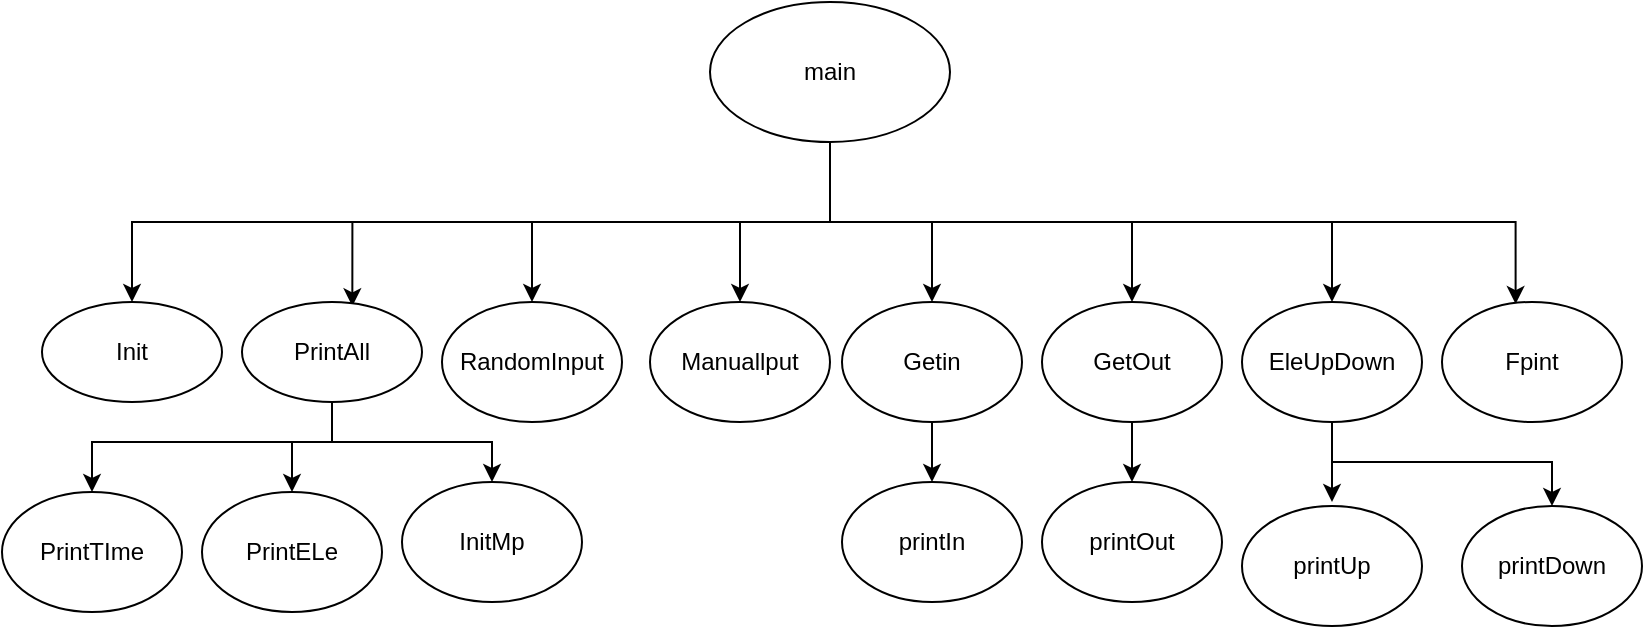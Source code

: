 <mxfile version="13.10.0" type="embed">
    <diagram id="3vb6vjbrY0kUY57BfumX" name="第 1 页">
        <mxGraphModel dx="874" dy="408" grid="1" gridSize="10" guides="1" tooltips="1" connect="1" arrows="1" fold="1" page="1" pageScale="1" pageWidth="827" pageHeight="583" math="0" shadow="0">
            <root>
                <mxCell id="0"/>
                <mxCell id="1" parent="0"/>
                <mxCell id="6" style="edgeStyle=orthogonalEdgeStyle;rounded=0;orthogonalLoop=1;jettySize=auto;html=1;entryX=0.5;entryY=0;entryDx=0;entryDy=0;" parent="1" source="2" target="4" edge="1">
                    <mxGeometry relative="1" as="geometry">
                        <Array as="points">
                            <mxPoint x="414" y="150"/>
                            <mxPoint x="65" y="150"/>
                        </Array>
                    </mxGeometry>
                </mxCell>
                <mxCell id="18" style="edgeStyle=orthogonalEdgeStyle;rounded=0;orthogonalLoop=1;jettySize=auto;html=1;" parent="1" source="2" target="9" edge="1">
                    <mxGeometry relative="1" as="geometry">
                        <Array as="points">
                            <mxPoint x="414" y="150"/>
                            <mxPoint x="265" y="150"/>
                        </Array>
                    </mxGeometry>
                </mxCell>
                <mxCell id="19" style="edgeStyle=orthogonalEdgeStyle;rounded=0;orthogonalLoop=1;jettySize=auto;html=1;entryX=0.613;entryY=0.043;entryDx=0;entryDy=0;entryPerimeter=0;" parent="1" source="2" target="8" edge="1">
                    <mxGeometry relative="1" as="geometry">
                        <Array as="points">
                            <mxPoint x="414" y="150"/>
                            <mxPoint x="175" y="150"/>
                        </Array>
                    </mxGeometry>
                </mxCell>
                <mxCell id="21" style="edgeStyle=orthogonalEdgeStyle;rounded=0;orthogonalLoop=1;jettySize=auto;html=1;entryX=0.5;entryY=0;entryDx=0;entryDy=0;" parent="1" source="2" target="10" edge="1">
                    <mxGeometry relative="1" as="geometry"/>
                </mxCell>
                <mxCell id="22" style="edgeStyle=orthogonalEdgeStyle;rounded=0;orthogonalLoop=1;jettySize=auto;html=1;entryX=0.5;entryY=0;entryDx=0;entryDy=0;" parent="1" source="2" target="11" edge="1">
                    <mxGeometry relative="1" as="geometry">
                        <Array as="points">
                            <mxPoint x="414" y="150"/>
                            <mxPoint x="465" y="150"/>
                        </Array>
                    </mxGeometry>
                </mxCell>
                <mxCell id="23" style="edgeStyle=orthogonalEdgeStyle;rounded=0;orthogonalLoop=1;jettySize=auto;html=1;entryX=0.5;entryY=0;entryDx=0;entryDy=0;" parent="1" source="2" target="13" edge="1">
                    <mxGeometry relative="1" as="geometry">
                        <Array as="points">
                            <mxPoint x="414" y="150"/>
                            <mxPoint x="565" y="150"/>
                        </Array>
                    </mxGeometry>
                </mxCell>
                <mxCell id="24" style="edgeStyle=orthogonalEdgeStyle;rounded=0;orthogonalLoop=1;jettySize=auto;html=1;" parent="1" source="2" target="14" edge="1">
                    <mxGeometry relative="1" as="geometry">
                        <Array as="points">
                            <mxPoint x="414" y="150"/>
                            <mxPoint x="665" y="150"/>
                        </Array>
                    </mxGeometry>
                </mxCell>
                <mxCell id="25" style="edgeStyle=orthogonalEdgeStyle;rounded=0;orthogonalLoop=1;jettySize=auto;html=1;entryX=0.409;entryY=0.017;entryDx=0;entryDy=0;entryPerimeter=0;" parent="1" source="2" target="17" edge="1">
                    <mxGeometry relative="1" as="geometry">
                        <Array as="points">
                            <mxPoint x="414" y="150"/>
                            <mxPoint x="757" y="150"/>
                        </Array>
                    </mxGeometry>
                </mxCell>
                <mxCell id="2" value="main" style="ellipse;whiteSpace=wrap;html=1;" parent="1" vertex="1">
                    <mxGeometry x="354" y="40" width="120" height="70" as="geometry"/>
                </mxCell>
                <mxCell id="4" value="Init" style="ellipse;whiteSpace=wrap;html=1;" parent="1" vertex="1">
                    <mxGeometry x="20" y="190" width="90" height="50" as="geometry"/>
                </mxCell>
                <mxCell id="27" style="edgeStyle=orthogonalEdgeStyle;rounded=0;orthogonalLoop=1;jettySize=auto;html=1;entryX=0.5;entryY=0;entryDx=0;entryDy=0;" parent="1" source="8" target="16" edge="1">
                    <mxGeometry relative="1" as="geometry">
                        <Array as="points">
                            <mxPoint x="165" y="260"/>
                            <mxPoint x="45" y="260"/>
                        </Array>
                    </mxGeometry>
                </mxCell>
                <mxCell id="28" style="edgeStyle=orthogonalEdgeStyle;rounded=0;orthogonalLoop=1;jettySize=auto;html=1;entryX=0.5;entryY=0;entryDx=0;entryDy=0;" parent="1" source="8" target="15" edge="1">
                    <mxGeometry relative="1" as="geometry">
                        <Array as="points">
                            <mxPoint x="165" y="260"/>
                            <mxPoint x="145" y="260"/>
                        </Array>
                    </mxGeometry>
                </mxCell>
                <mxCell id="39" style="edgeStyle=orthogonalEdgeStyle;rounded=0;orthogonalLoop=1;jettySize=auto;html=1;" edge="1" parent="1" source="8" target="30">
                    <mxGeometry relative="1" as="geometry">
                        <Array as="points">
                            <mxPoint x="165" y="260"/>
                            <mxPoint x="245" y="260"/>
                        </Array>
                    </mxGeometry>
                </mxCell>
                <mxCell id="8" value="PrintAll" style="ellipse;whiteSpace=wrap;html=1;" parent="1" vertex="1">
                    <mxGeometry x="120" y="190" width="90" height="50" as="geometry"/>
                </mxCell>
                <mxCell id="9" value="RandomInput" style="ellipse;whiteSpace=wrap;html=1;" parent="1" vertex="1">
                    <mxGeometry x="220" y="190" width="90" height="60" as="geometry"/>
                </mxCell>
                <mxCell id="10" value="Manuallput" style="ellipse;whiteSpace=wrap;html=1;" parent="1" vertex="1">
                    <mxGeometry x="324" y="190" width="90" height="60" as="geometry"/>
                </mxCell>
                <mxCell id="40" style="edgeStyle=orthogonalEdgeStyle;rounded=0;orthogonalLoop=1;jettySize=auto;html=1;" edge="1" parent="1" source="11" target="29">
                    <mxGeometry relative="1" as="geometry"/>
                </mxCell>
                <mxCell id="11" value="Getin" style="ellipse;whiteSpace=wrap;html=1;" parent="1" vertex="1">
                    <mxGeometry x="420" y="190" width="90" height="60" as="geometry"/>
                </mxCell>
                <mxCell id="41" style="edgeStyle=orthogonalEdgeStyle;rounded=0;orthogonalLoop=1;jettySize=auto;html=1;" edge="1" parent="1" source="13" target="31">
                    <mxGeometry relative="1" as="geometry"/>
                </mxCell>
                <mxCell id="13" value="GetOut" style="ellipse;whiteSpace=wrap;html=1;" parent="1" vertex="1">
                    <mxGeometry x="520" y="190" width="90" height="60" as="geometry"/>
                </mxCell>
                <mxCell id="43" style="edgeStyle=orthogonalEdgeStyle;rounded=0;orthogonalLoop=1;jettySize=auto;html=1;" edge="1" parent="1" source="14">
                    <mxGeometry relative="1" as="geometry">
                        <mxPoint x="665" y="290" as="targetPoint"/>
                    </mxGeometry>
                </mxCell>
                <mxCell id="45" style="edgeStyle=orthogonalEdgeStyle;rounded=0;orthogonalLoop=1;jettySize=auto;html=1;" edge="1" parent="1" source="14" target="33">
                    <mxGeometry relative="1" as="geometry">
                        <Array as="points">
                            <mxPoint x="665" y="270"/>
                            <mxPoint x="775" y="270"/>
                        </Array>
                    </mxGeometry>
                </mxCell>
                <mxCell id="14" value="EleUpDown" style="ellipse;whiteSpace=wrap;html=1;" parent="1" vertex="1">
                    <mxGeometry x="620" y="190" width="90" height="60" as="geometry"/>
                </mxCell>
                <mxCell id="15" value="PrintELe" style="ellipse;whiteSpace=wrap;html=1;" parent="1" vertex="1">
                    <mxGeometry x="100" y="285" width="90" height="60" as="geometry"/>
                </mxCell>
                <mxCell id="16" value="PrintTIme" style="ellipse;whiteSpace=wrap;html=1;" parent="1" vertex="1">
                    <mxGeometry y="285" width="90" height="60" as="geometry"/>
                </mxCell>
                <mxCell id="17" value="Fpint" style="ellipse;whiteSpace=wrap;html=1;" parent="1" vertex="1">
                    <mxGeometry x="720" y="190" width="90" height="60" as="geometry"/>
                </mxCell>
                <mxCell id="29" value="printIn&lt;br&gt;" style="ellipse;whiteSpace=wrap;html=1;" vertex="1" parent="1">
                    <mxGeometry x="420" y="280" width="90" height="60" as="geometry"/>
                </mxCell>
                <mxCell id="30" value="InitMp" style="ellipse;whiteSpace=wrap;html=1;" vertex="1" parent="1">
                    <mxGeometry x="200" y="280" width="90" height="60" as="geometry"/>
                </mxCell>
                <mxCell id="31" value="printOut" style="ellipse;whiteSpace=wrap;html=1;" vertex="1" parent="1">
                    <mxGeometry x="520" y="280" width="90" height="60" as="geometry"/>
                </mxCell>
                <mxCell id="32" value="printUp&lt;br&gt;" style="ellipse;whiteSpace=wrap;html=1;" vertex="1" parent="1">
                    <mxGeometry x="620" y="292" width="90" height="60" as="geometry"/>
                </mxCell>
                <mxCell id="33" value="printDown&lt;br&gt;" style="ellipse;whiteSpace=wrap;html=1;" vertex="1" parent="1">
                    <mxGeometry x="730" y="292" width="90" height="60" as="geometry"/>
                </mxCell>
            </root>
        </mxGraphModel>
    </diagram>
</mxfile>